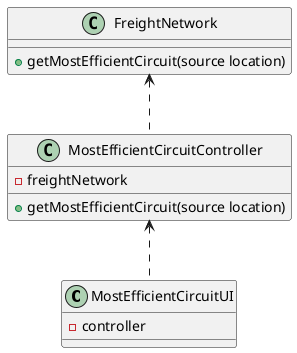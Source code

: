 @startuml
'https://plantuml.com/class-diagram

class MostEfficientCircuitUI {
- controller
}

class MostEfficientCircuitController {
- freightNetwork
+ getMostEfficientCircuit(source location)
}

class FreightNetwork {
+ getMostEfficientCircuit(source location)
}

MostEfficientCircuitController <.. MostEfficientCircuitUI
FreightNetwork <.. MostEfficientCircuitController

@enduml